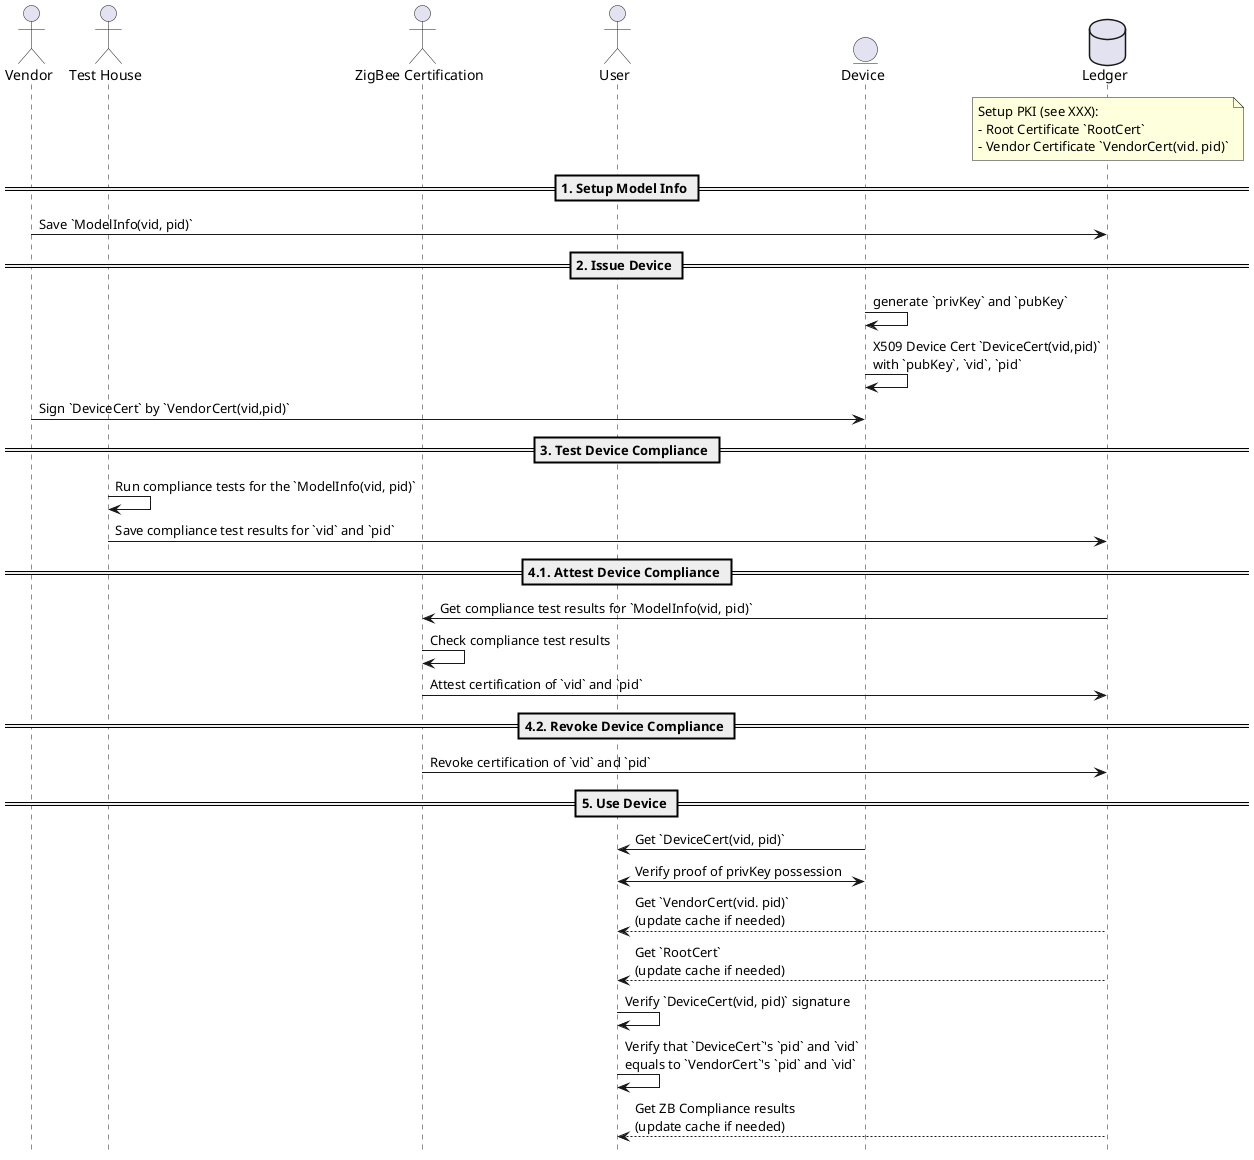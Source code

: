 @startuml
!pragma teoz true
hide footbox

actor Vendor as V
actor "Test House" as T
actor "ZigBee Certification" as ZB
actor User as U
entity Device as D
database Ledger as L

note over L
Setup PKI (see XXX):
- Root Certificate `RootCert`
- Vendor Certificate `VendorCert(vid. pid)`
end note

== 1. Setup Model Info ==
V -> L: Save `ModelInfo(vid, pid)`

== 2. Issue Device ==
D -> D: generate `privKey` and `pubKey`
D -> D: X509 Device Cert `DeviceCert(vid,pid)`\nwith `pubKey`, `vid`, `pid`
V -> D: Sign `DeviceCert` by `VendorCert(vid,pid)`

== 3. Test Device Compliance ==
T -> T: Run compliance tests for the `ModelInfo(vid, pid)`
T -> L: Save compliance test results for `vid` and `pid`

== 4.1. Attest Device Compliance ==
ZB <- L: Get compliance test results for `ModelInfo(vid, pid)`
ZB -> ZB: Check compliance test results
ZB -> L: Attest certification of `vid` and `pid`


== 4.2. Revoke Device Compliance ==
ZB -> L: Revoke certification of `vid` and `pid`

== 5. Use Device ==
U <- D: Get `DeviceCert(vid, pid)`
U <-> D: Verify proof of privKey possession
U <-- L: Get `VendorCert(vid. pid)`\n(update cache if needed)
U <-- L: Get `RootCert`\n(update cache if needed)
U -> U: Verify `DeviceCert(vid, pid)` signature
U -> U: Verify that `DeviceCert`'s `pid` and `vid`\nequals to `VendorCert`'s `pid` and `vid`
U <-- L: Get ZB Compliance results\n(update cache if needed)



@enduml